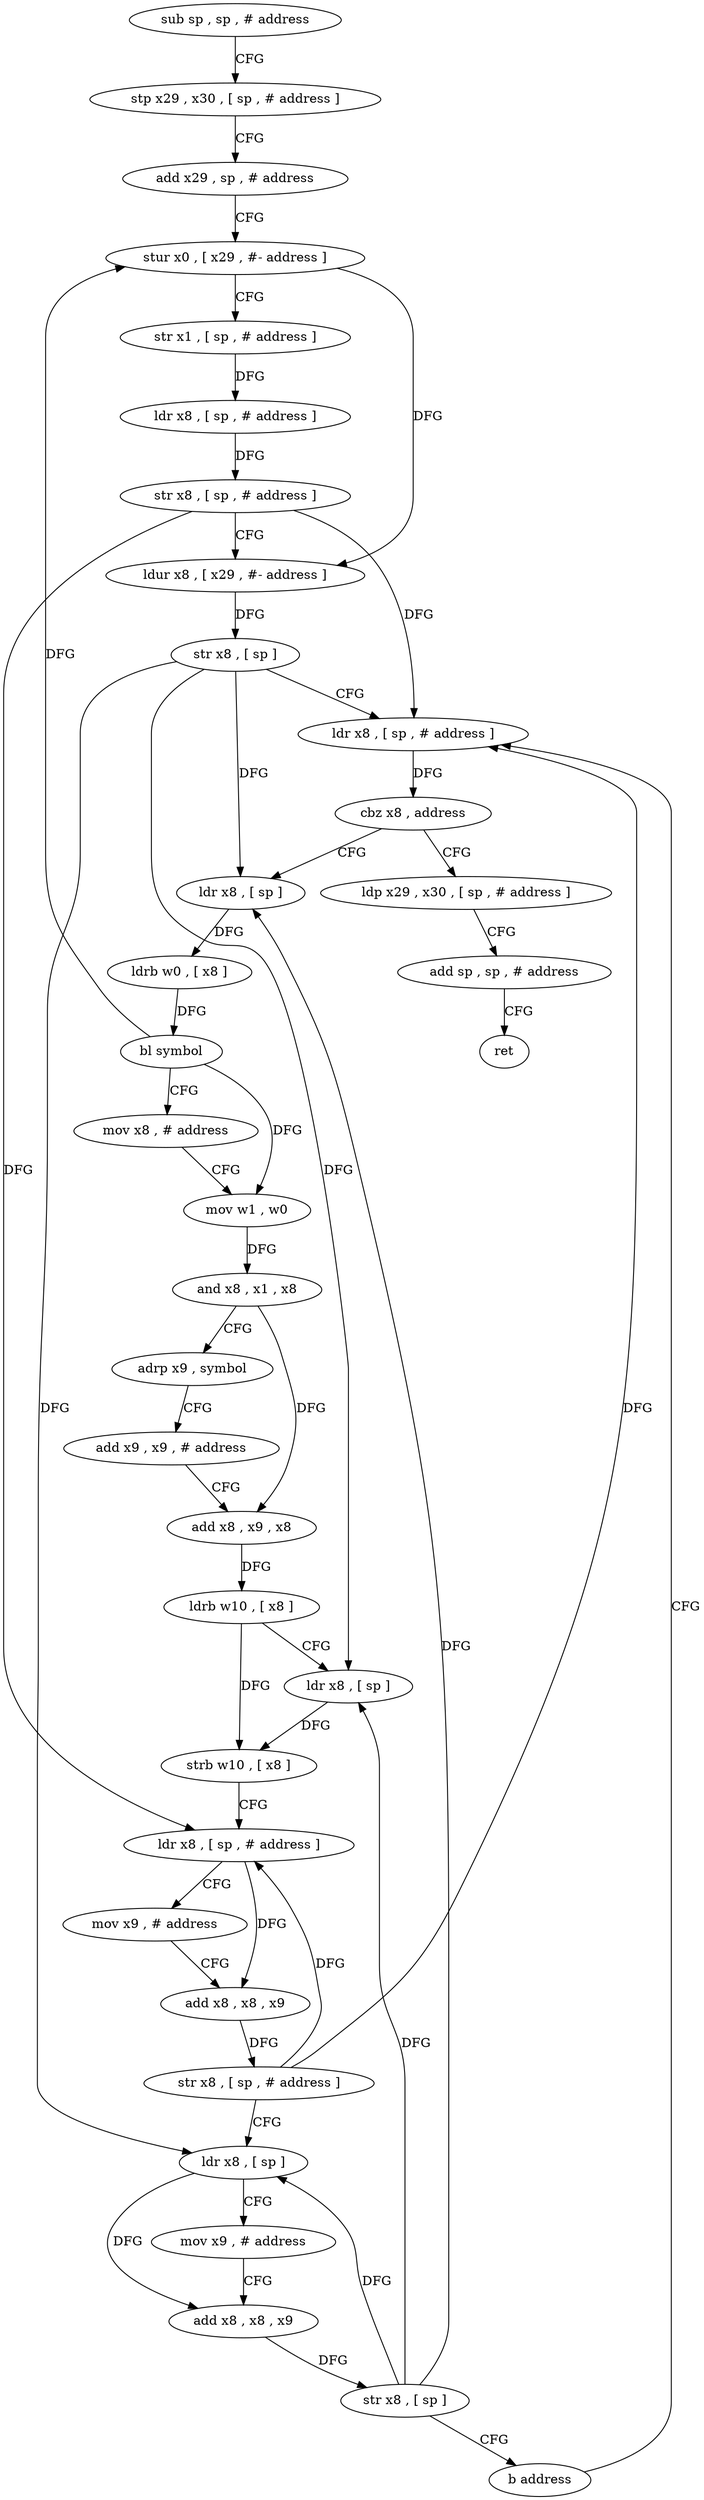 digraph "func" {
"4247268" [label = "sub sp , sp , # address" ]
"4247272" [label = "stp x29 , x30 , [ sp , # address ]" ]
"4247276" [label = "add x29 , sp , # address" ]
"4247280" [label = "stur x0 , [ x29 , #- address ]" ]
"4247284" [label = "str x1 , [ sp , # address ]" ]
"4247288" [label = "ldr x8 , [ sp , # address ]" ]
"4247292" [label = "str x8 , [ sp , # address ]" ]
"4247296" [label = "ldur x8 , [ x29 , #- address ]" ]
"4247300" [label = "str x8 , [ sp ]" ]
"4247304" [label = "ldr x8 , [ sp , # address ]" ]
"4247396" [label = "ldp x29 , x30 , [ sp , # address ]" ]
"4247400" [label = "add sp , sp , # address" ]
"4247404" [label = "ret" ]
"4247312" [label = "ldr x8 , [ sp ]" ]
"4247316" [label = "ldrb w0 , [ x8 ]" ]
"4247320" [label = "bl symbol" ]
"4247324" [label = "mov x8 , # address" ]
"4247328" [label = "mov w1 , w0" ]
"4247332" [label = "and x8 , x1 , x8" ]
"4247336" [label = "adrp x9 , symbol" ]
"4247340" [label = "add x9 , x9 , # address" ]
"4247344" [label = "add x8 , x9 , x8" ]
"4247348" [label = "ldrb w10 , [ x8 ]" ]
"4247352" [label = "ldr x8 , [ sp ]" ]
"4247356" [label = "strb w10 , [ x8 ]" ]
"4247360" [label = "ldr x8 , [ sp , # address ]" ]
"4247364" [label = "mov x9 , # address" ]
"4247368" [label = "add x8 , x8 , x9" ]
"4247372" [label = "str x8 , [ sp , # address ]" ]
"4247376" [label = "ldr x8 , [ sp ]" ]
"4247380" [label = "mov x9 , # address" ]
"4247384" [label = "add x8 , x8 , x9" ]
"4247388" [label = "str x8 , [ sp ]" ]
"4247392" [label = "b address" ]
"4247308" [label = "cbz x8 , address" ]
"4247268" -> "4247272" [ label = "CFG" ]
"4247272" -> "4247276" [ label = "CFG" ]
"4247276" -> "4247280" [ label = "CFG" ]
"4247280" -> "4247284" [ label = "CFG" ]
"4247280" -> "4247296" [ label = "DFG" ]
"4247284" -> "4247288" [ label = "DFG" ]
"4247288" -> "4247292" [ label = "DFG" ]
"4247292" -> "4247296" [ label = "CFG" ]
"4247292" -> "4247304" [ label = "DFG" ]
"4247292" -> "4247360" [ label = "DFG" ]
"4247296" -> "4247300" [ label = "DFG" ]
"4247300" -> "4247304" [ label = "CFG" ]
"4247300" -> "4247312" [ label = "DFG" ]
"4247300" -> "4247352" [ label = "DFG" ]
"4247300" -> "4247376" [ label = "DFG" ]
"4247304" -> "4247308" [ label = "DFG" ]
"4247396" -> "4247400" [ label = "CFG" ]
"4247400" -> "4247404" [ label = "CFG" ]
"4247312" -> "4247316" [ label = "DFG" ]
"4247316" -> "4247320" [ label = "DFG" ]
"4247320" -> "4247324" [ label = "CFG" ]
"4247320" -> "4247280" [ label = "DFG" ]
"4247320" -> "4247328" [ label = "DFG" ]
"4247324" -> "4247328" [ label = "CFG" ]
"4247328" -> "4247332" [ label = "DFG" ]
"4247332" -> "4247336" [ label = "CFG" ]
"4247332" -> "4247344" [ label = "DFG" ]
"4247336" -> "4247340" [ label = "CFG" ]
"4247340" -> "4247344" [ label = "CFG" ]
"4247344" -> "4247348" [ label = "DFG" ]
"4247348" -> "4247352" [ label = "CFG" ]
"4247348" -> "4247356" [ label = "DFG" ]
"4247352" -> "4247356" [ label = "DFG" ]
"4247356" -> "4247360" [ label = "CFG" ]
"4247360" -> "4247364" [ label = "CFG" ]
"4247360" -> "4247368" [ label = "DFG" ]
"4247364" -> "4247368" [ label = "CFG" ]
"4247368" -> "4247372" [ label = "DFG" ]
"4247372" -> "4247376" [ label = "CFG" ]
"4247372" -> "4247304" [ label = "DFG" ]
"4247372" -> "4247360" [ label = "DFG" ]
"4247376" -> "4247380" [ label = "CFG" ]
"4247376" -> "4247384" [ label = "DFG" ]
"4247380" -> "4247384" [ label = "CFG" ]
"4247384" -> "4247388" [ label = "DFG" ]
"4247388" -> "4247392" [ label = "CFG" ]
"4247388" -> "4247312" [ label = "DFG" ]
"4247388" -> "4247352" [ label = "DFG" ]
"4247388" -> "4247376" [ label = "DFG" ]
"4247392" -> "4247304" [ label = "CFG" ]
"4247308" -> "4247396" [ label = "CFG" ]
"4247308" -> "4247312" [ label = "CFG" ]
}
